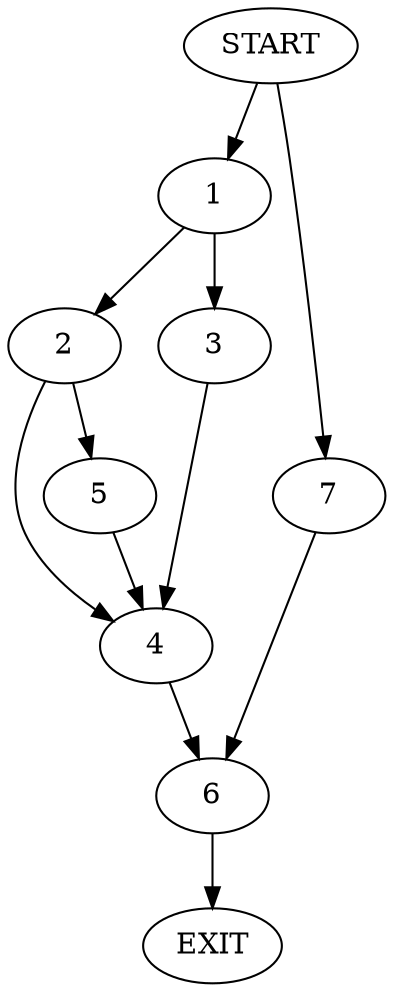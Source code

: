 digraph {
0 [label="START"]
8 [label="EXIT"]
0 -> 1
1 -> 2
1 -> 3
2 -> 4
2 -> 5
3 -> 4
4 -> 6
5 -> 4
6 -> 8
0 -> 7
7 -> 6
}
